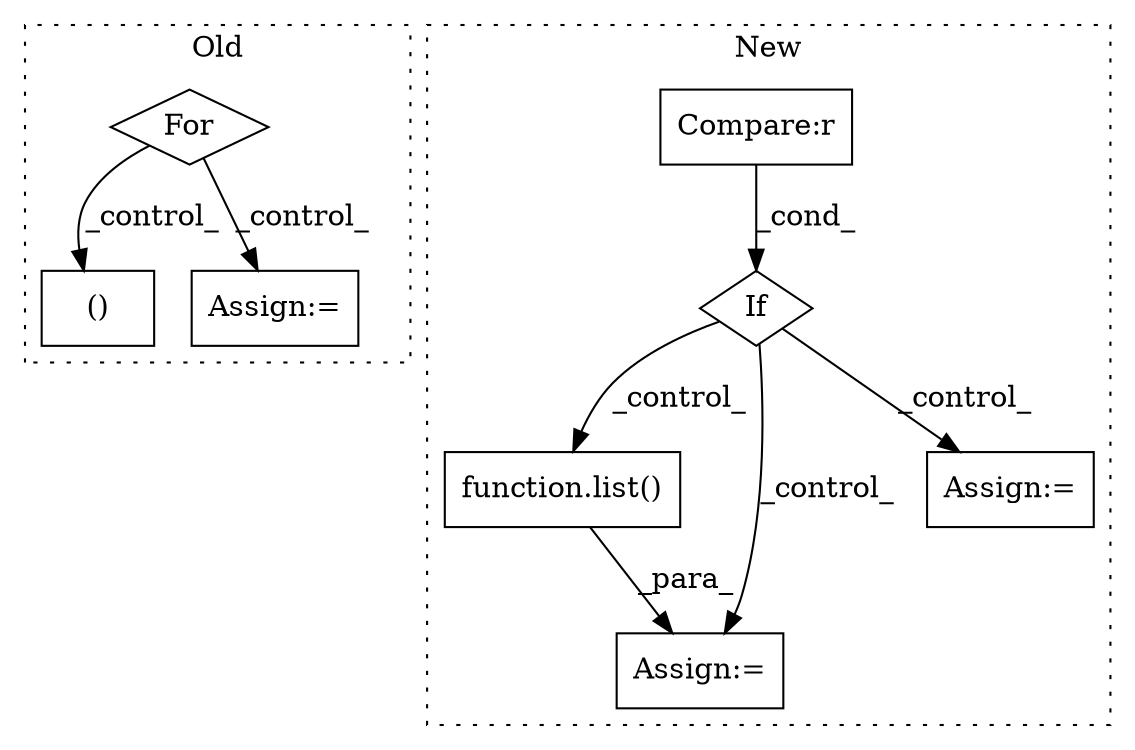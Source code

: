 digraph G {
subgraph cluster0 {
1 [label="()" a="54" s="2985" l="2" shape="box"];
7 [label="Assign:=" a="68" s="2744" l="3" shape="box"];
8 [label="For" a="107" s="2116,2162" l="4,14" shape="diamond"];
label = "Old";
style="dotted";
}
subgraph cluster1 {
2 [label="function.list()" a="75" s="5397,5413" l="5,1" shape="box"];
3 [label="Assign:=" a="68" s="5394" l="3" shape="box"];
4 [label="If" a="96" s="5313" l="0" shape="diamond"];
5 [label="Compare:r" a="40" s="5313" l="16" shape="box"];
6 [label="Assign:=" a="68" s="5452" l="3" shape="box"];
label = "New";
style="dotted";
}
2 -> 3 [label="_para_"];
4 -> 6 [label="_control_"];
4 -> 3 [label="_control_"];
4 -> 2 [label="_control_"];
5 -> 4 [label="_cond_"];
8 -> 7 [label="_control_"];
8 -> 1 [label="_control_"];
}